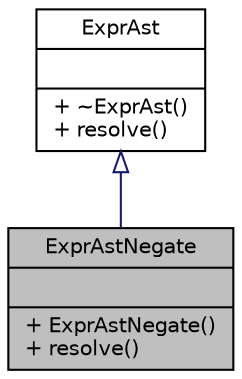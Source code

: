digraph "ExprAstNegate"
{
 // LATEX_PDF_SIZE
  edge [fontname="Helvetica",fontsize="10",labelfontname="Helvetica",labelfontsize="10"];
  node [fontname="Helvetica",fontsize="10",shape=record];
  Node1 [label="{ExprAstNegate\n||+ ExprAstNegate()\l+ resolve()\l}",height=0.2,width=0.4,color="black", fillcolor="grey75", style="filled", fontcolor="black",tooltip="Class representing a negation (not) operator in the AST."];
  Node2 -> Node1 [dir="back",color="midnightblue",fontsize="10",style="solid",arrowtail="onormal"];
  Node2 [label="{ExprAst\n||+ ~ExprAst()\l+ resolve()\l}",height=0.2,width=0.4,color="black", fillcolor="white", style="filled",URL="$classExprAst.html",tooltip="Base class for all nodes in the abstract syntax tree of an expression."];
}
